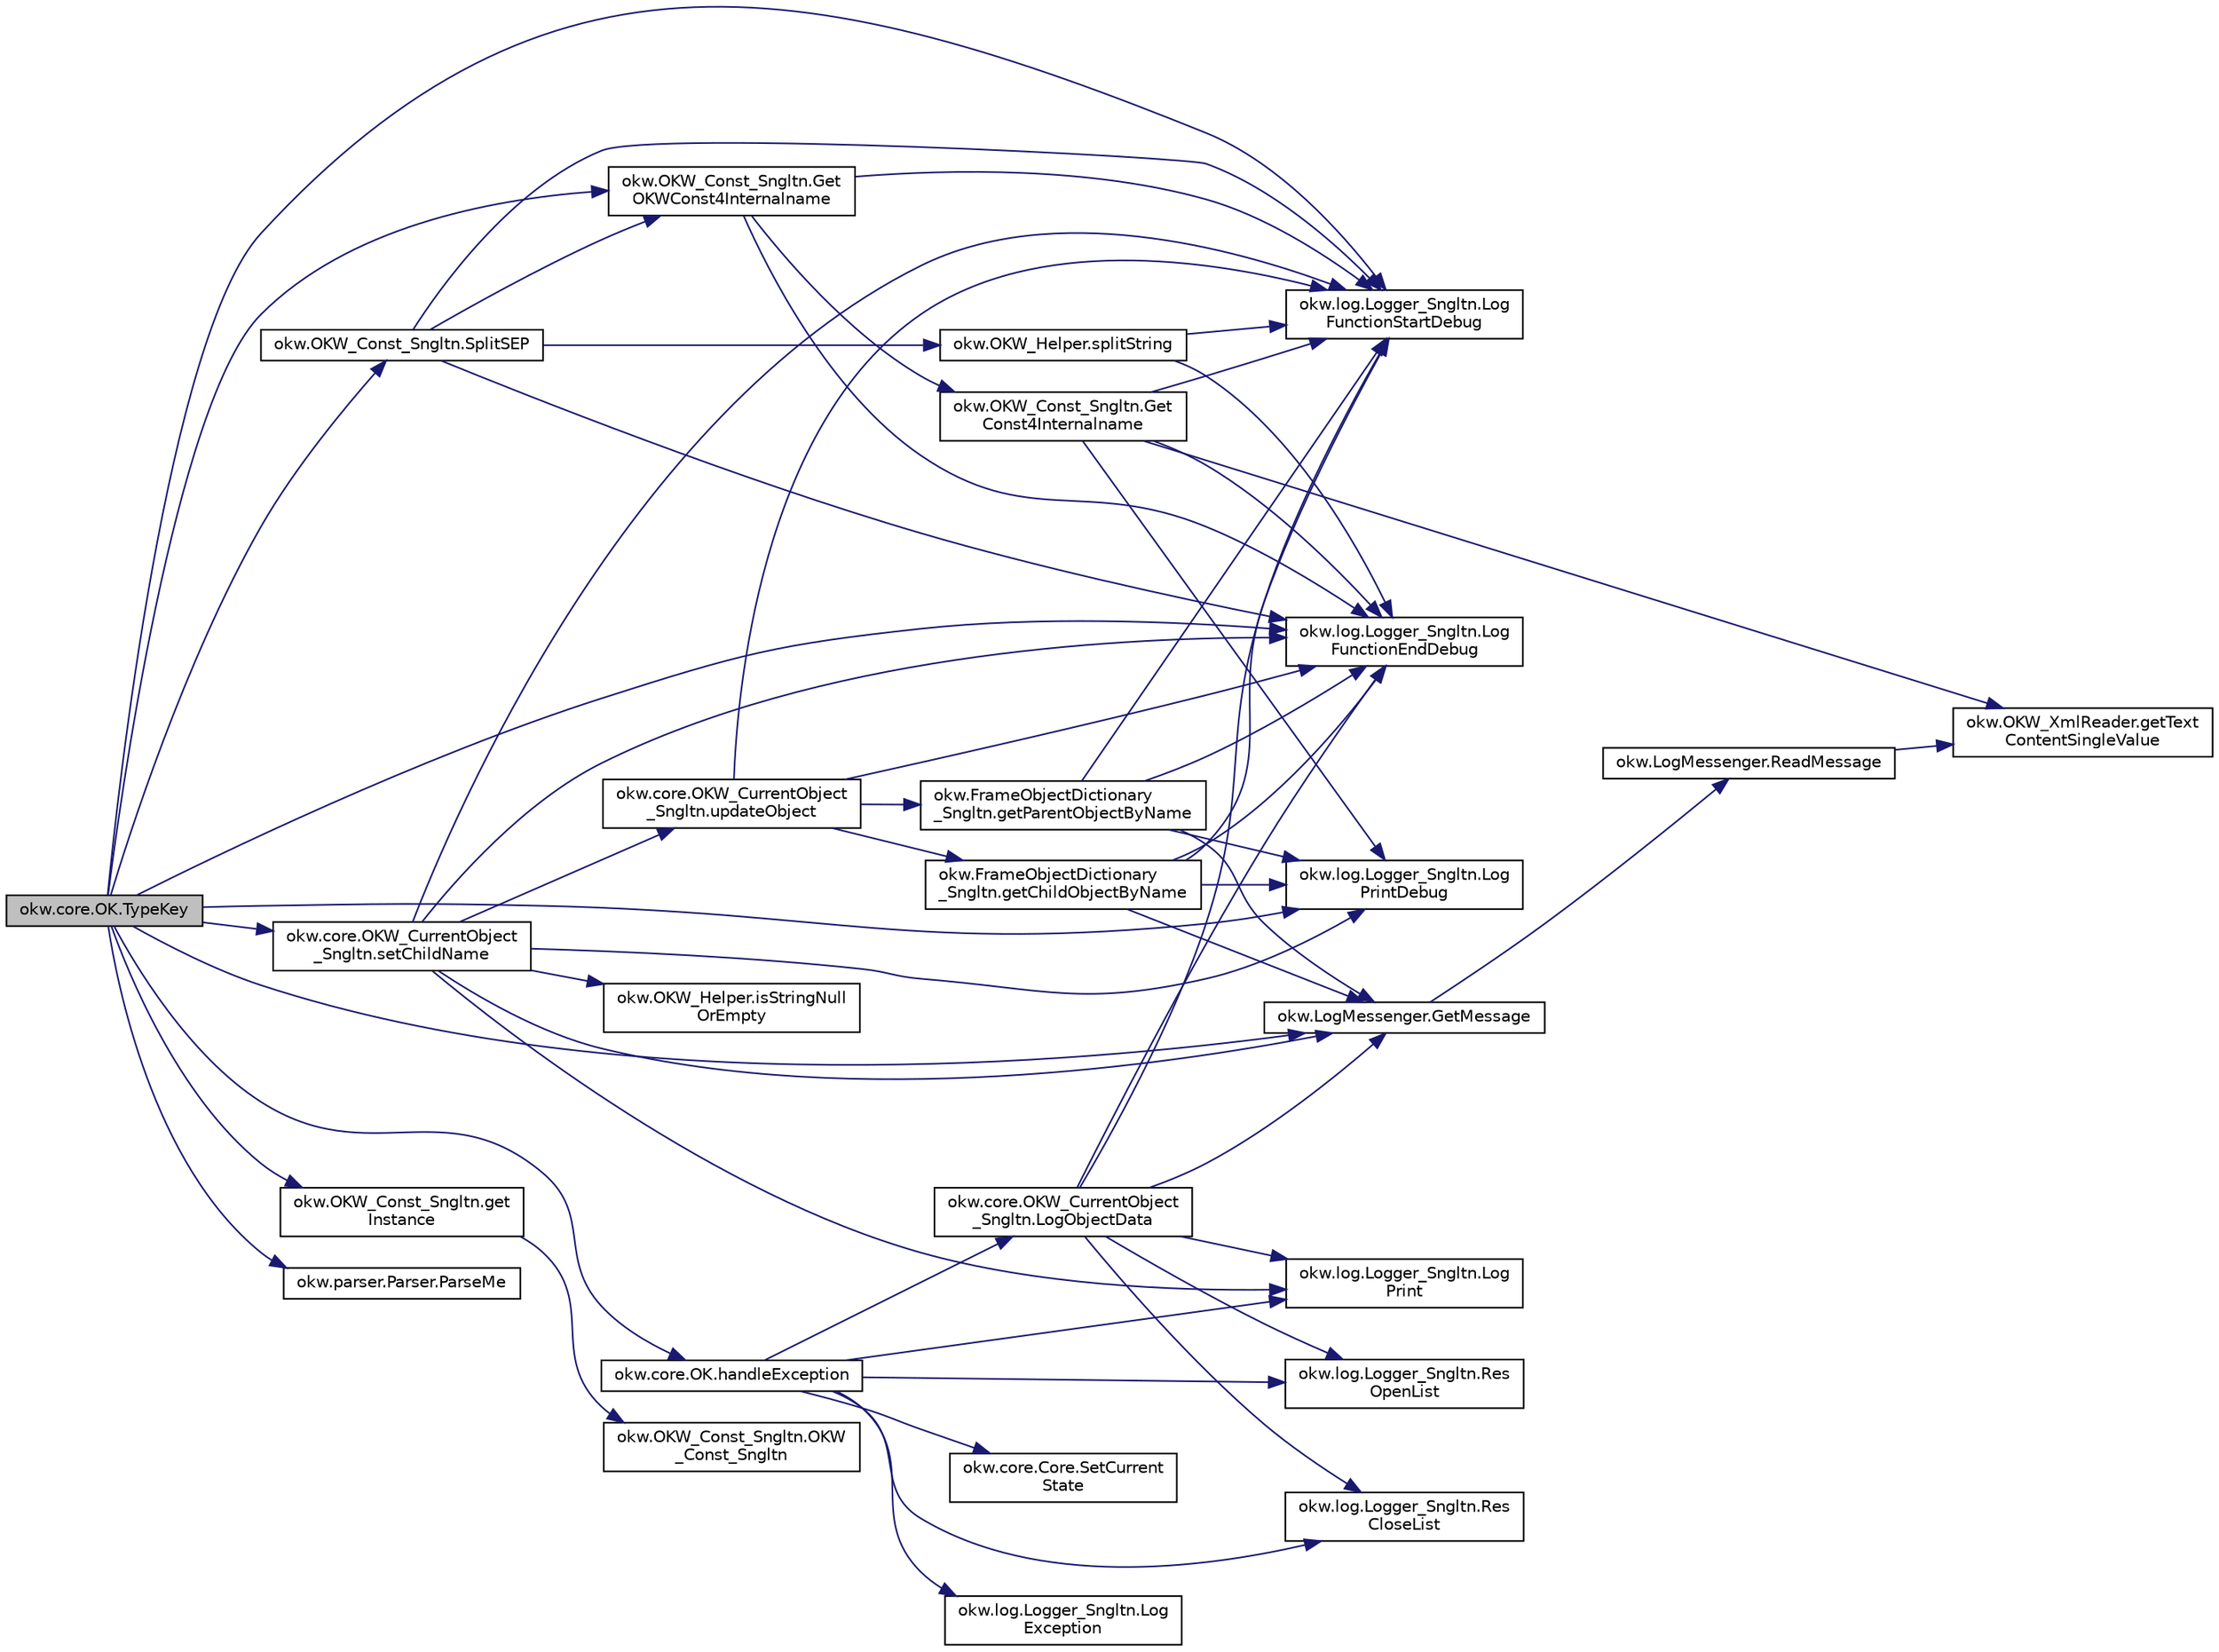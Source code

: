 digraph "okw.core.OK.TypeKey"
{
 // INTERACTIVE_SVG=YES
 // LATEX_PDF_SIZE
  edge [fontname="Helvetica",fontsize="10",labelfontname="Helvetica",labelfontsize="10"];
  node [fontname="Helvetica",fontsize="10",shape=record];
  rankdir="LR";
  Node910 [label="okw.core.OK.TypeKey",height=0.2,width=0.4,color="black", fillcolor="grey75", style="filled", fontcolor="black",tooltip="Tastatureingaben von Daten in das aktive Fensterobjekt."];
  Node910 -> Node911 [color="midnightblue",fontsize="10",style="solid",fontname="Helvetica"];
  Node911 [label="okw.log.Logger_Sngltn.Log\lFunctionStartDebug",height=0.2,width=0.4,color="black", fillcolor="white", style="filled",URL="$classokw_1_1log_1_1_logger___sngltn.html#a2d4c3d22d2a52b92873ee2f3853d9c42",tooltip="LogFunctionStartDebug:"];
  Node910 -> Node912 [color="midnightblue",fontsize="10",style="solid",fontname="Helvetica"];
  Node912 [label="okw.OKW_Const_Sngltn.get\lInstance",height=0.2,width=0.4,color="black", fillcolor="white", style="filled",URL="$classokw_1_1_o_k_w___const___sngltn.html#afdb8f095b58cbd870dbb8eb353e3b0bf",tooltip="Holt die einzige Instanz dieser Klasse."];
  Node912 -> Node913 [color="midnightblue",fontsize="10",style="solid",fontname="Helvetica"];
  Node913 [label="okw.OKW_Const_Sngltn.OKW\l_Const_Sngltn",height=0.2,width=0.4,color="black", fillcolor="white", style="filled",URL="$classokw_1_1_o_k_w___const___sngltn.html#a8404c43fc549df30d37c369c7d6e89ae",tooltip="Privater Konstruktor ohne Parameter im Entwurfsmuster Singelton initialisiert die Klasse OKW_Const."];
  Node910 -> Node914 [color="midnightblue",fontsize="10",style="solid",fontname="Helvetica"];
  Node914 [label="okw.OKW_Const_Sngltn.Get\lOKWConst4Internalname",height=0.2,width=0.4,color="black", fillcolor="white", style="filled",URL="$classokw_1_1_o_k_w___const___sngltn.html#a02c05c79f7ea6e862a81a64ce23941fd",tooltip="Methode ermittelt für Internalname und der aktuell eingestellten Sprache den Wert für OKWConst."];
  Node914 -> Node911 [color="midnightblue",fontsize="10",style="solid",fontname="Helvetica"];
  Node914 -> Node915 [color="midnightblue",fontsize="10",style="solid",fontname="Helvetica"];
  Node915 [label="okw.OKW_Const_Sngltn.Get\lConst4Internalname",height=0.2,width=0.4,color="black", fillcolor="white", style="filled",URL="$classokw_1_1_o_k_w___const___sngltn.html#a51cde06bf07e855ba4d69ff36b9a27f7",tooltip="Methode ermittelt für Internalname und der aktuell eingestellten Sprache den Wert für Const."];
  Node915 -> Node911 [color="midnightblue",fontsize="10",style="solid",fontname="Helvetica"];
  Node915 -> Node916 [color="midnightblue",fontsize="10",style="solid",fontname="Helvetica"];
  Node916 [label="okw.log.Logger_Sngltn.Log\lPrintDebug",height=0.2,width=0.4,color="black", fillcolor="white", style="filled",URL="$classokw_1_1log_1_1_logger___sngltn.html#a313f97c79ba4662d9daaf7f537dd02f4",tooltip="Loggt eine Nachricht."];
  Node915 -> Node917 [color="midnightblue",fontsize="10",style="solid",fontname="Helvetica"];
  Node917 [label="okw.OKW_XmlReader.getText\lContentSingleValue",height=0.2,width=0.4,color="black", fillcolor="white", style="filled",URL="$classokw_1_1_o_k_w___xml_reader.html#ab920b5335a2e1429c14cc5f8e79f39eb",tooltip="Lies den TextContent eines Tag."];
  Node915 -> Node918 [color="midnightblue",fontsize="10",style="solid",fontname="Helvetica"];
  Node918 [label="okw.log.Logger_Sngltn.Log\lFunctionEndDebug",height=0.2,width=0.4,color="black", fillcolor="white", style="filled",URL="$classokw_1_1log_1_1_logger___sngltn.html#a91b192a4e0381f6d02b791693d0fab84",tooltip="LogFunctionEndDebug:"];
  Node914 -> Node918 [color="midnightblue",fontsize="10",style="solid",fontname="Helvetica"];
  Node910 -> Node916 [color="midnightblue",fontsize="10",style="solid",fontname="Helvetica"];
  Node910 -> Node919 [color="midnightblue",fontsize="10",style="solid",fontname="Helvetica"];
  Node919 [label="okw.LogMessenger.GetMessage",height=0.2,width=0.4,color="black", fillcolor="white", style="filled",URL="$classokw_1_1_log_messenger.html#af225d1f037d47b3b085175c09d78bdd2",tooltip="Holt die Log-Meldung für MethodeNmae/Textkey ohne weitere Parameter."];
  Node919 -> Node920 [color="midnightblue",fontsize="10",style="solid",fontname="Helvetica"];
  Node920 [label="okw.LogMessenger.ReadMessage",height=0.2,width=0.4,color="black", fillcolor="white", style="filled",URL="$classokw_1_1_log_messenger.html#a530cd6ab82ec82a04206a2e976ec06e3",tooltip="Interne Kernfunktion holt die Log-Meldung mit Platzhaltern aus der XML-Datei."];
  Node920 -> Node917 [color="midnightblue",fontsize="10",style="solid",fontname="Helvetica"];
  Node910 -> Node921 [color="midnightblue",fontsize="10",style="solid",fontname="Helvetica"];
  Node921 [label="okw.OKW_Const_Sngltn.SplitSEP",height=0.2,width=0.4,color="black", fillcolor="white", style="filled",URL="$classokw_1_1_o_k_w___const___sngltn.html#a3851ae4f27e2ae512749767b86b3fc13",tooltip="Methode trennt einen String und wandelt diesen in einen ListString um."];
  Node921 -> Node911 [color="midnightblue",fontsize="10",style="solid",fontname="Helvetica"];
  Node921 -> Node922 [color="midnightblue",fontsize="10",style="solid",fontname="Helvetica"];
  Node922 [label="okw.OKW_Helper.splitString",height=0.2,width=0.4,color="black", fillcolor="white", style="filled",URL="$classokw_1_1_o_k_w___helper.html#a268ba5b6db697acd241f3ebea12c4194",tooltip="Splittet einen String am angegebenen Separator auf."];
  Node922 -> Node911 [color="midnightblue",fontsize="10",style="solid",fontname="Helvetica"];
  Node922 -> Node918 [color="midnightblue",fontsize="10",style="solid",fontname="Helvetica"];
  Node921 -> Node914 [color="midnightblue",fontsize="10",style="solid",fontname="Helvetica"];
  Node921 -> Node918 [color="midnightblue",fontsize="10",style="solid",fontname="Helvetica"];
  Node910 -> Node923 [color="midnightblue",fontsize="10",style="solid",fontname="Helvetica"];
  Node923 [label="okw.parser.Parser.ParseMe",height=0.2,width=0.4,color="black", fillcolor="white", style="filled",URL="$classokw_1_1parser_1_1_parser.html#a46afb901847316c744413ce473ecada3",tooltip="Parst einen _List&lt string&gt, ersetzt die Parser-Schlüsslewörter durch Werte."];
  Node910 -> Node924 [color="midnightblue",fontsize="10",style="solid",fontname="Helvetica"];
  Node924 [label="okw.core.OKW_CurrentObject\l_Sngltn.setChildName",height=0.2,width=0.4,color="black", fillcolor="white", style="filled",URL="$classokw_1_1core_1_1_o_k_w___current_object___sngltn.html#a461fa1ff29f4bc4a9798707ea7b71849",tooltip="Setzt das Kindobjekt."];
  Node924 -> Node911 [color="midnightblue",fontsize="10",style="solid",fontname="Helvetica"];
  Node924 -> Node916 [color="midnightblue",fontsize="10",style="solid",fontname="Helvetica"];
  Node924 -> Node919 [color="midnightblue",fontsize="10",style="solid",fontname="Helvetica"];
  Node924 -> Node925 [color="midnightblue",fontsize="10",style="solid",fontname="Helvetica"];
  Node925 [label="okw.OKW_Helper.isStringNull\lOrEmpty",height=0.2,width=0.4,color="black", fillcolor="white", style="filled",URL="$classokw_1_1_o_k_w___helper.html#a3a7ba0f42b29adf70574830688e72e4a",tooltip="Prüft ob der gegeben String fpsStrin null oder leer (\"\") ist."];
  Node924 -> Node926 [color="midnightblue",fontsize="10",style="solid",fontname="Helvetica"];
  Node926 [label="okw.log.Logger_Sngltn.Log\lPrint",height=0.2,width=0.4,color="black", fillcolor="white", style="filled",URL="$classokw_1_1log_1_1_logger___sngltn.html#a8ebceaddd6cc6963ddb8e08c72ea808c",tooltip="LogPrint Function: Prints the values of expressions to the results file."];
  Node924 -> Node927 [color="midnightblue",fontsize="10",style="solid",fontname="Helvetica"];
  Node927 [label="okw.core.OKW_CurrentObject\l_Sngltn.updateObject",height=0.2,width=0.4,color="black", fillcolor="white", style="filled",URL="$classokw_1_1core_1_1_o_k_w___current_object___sngltn.html#a51204f2563ba8defb737da6653705819",tooltip="Methode aktualisert zwei Werte:"];
  Node927 -> Node911 [color="midnightblue",fontsize="10",style="solid",fontname="Helvetica"];
  Node927 -> Node928 [color="midnightblue",fontsize="10",style="solid",fontname="Helvetica"];
  Node928 [label="okw.FrameObjectDictionary\l_Sngltn.getParentObjectByName",height=0.2,width=0.4,color="black", fillcolor="white", style="filled",URL="$classokw_1_1_frame_object_dictionary___sngltn.html#aeec07d71cbebe71ec3ec4d27e86d6c5c",tooltip="Die Methode liefert das Frame-Object des gegebenen FN eines Fensterobjektes zurück."];
  Node928 -> Node911 [color="midnightblue",fontsize="10",style="solid",fontname="Helvetica"];
  Node928 -> Node916 [color="midnightblue",fontsize="10",style="solid",fontname="Helvetica"];
  Node928 -> Node919 [color="midnightblue",fontsize="10",style="solid",fontname="Helvetica"];
  Node928 -> Node918 [color="midnightblue",fontsize="10",style="solid",fontname="Helvetica"];
  Node927 -> Node929 [color="midnightblue",fontsize="10",style="solid",fontname="Helvetica"];
  Node929 [label="okw.FrameObjectDictionary\l_Sngltn.getChildObjectByName",height=0.2,width=0.4,color="black", fillcolor="white", style="filled",URL="$classokw_1_1_frame_object_dictionary___sngltn.html#a0a71734828093357dfc88b5fa242e361",tooltip="Die Methode liefert das Objekt des gegebenen Kindobjekttests zurück."];
  Node929 -> Node911 [color="midnightblue",fontsize="10",style="solid",fontname="Helvetica"];
  Node929 -> Node916 [color="midnightblue",fontsize="10",style="solid",fontname="Helvetica"];
  Node929 -> Node919 [color="midnightblue",fontsize="10",style="solid",fontname="Helvetica"];
  Node929 -> Node918 [color="midnightblue",fontsize="10",style="solid",fontname="Helvetica"];
  Node927 -> Node918 [color="midnightblue",fontsize="10",style="solid",fontname="Helvetica"];
  Node924 -> Node918 [color="midnightblue",fontsize="10",style="solid",fontname="Helvetica"];
  Node910 -> Node930 [color="midnightblue",fontsize="10",style="solid",fontname="Helvetica"];
  Node930 [label="okw.core.OK.handleException",height=0.2,width=0.4,color="black", fillcolor="white", style="filled",URL="$classokw_1_1core_1_1_o_k.html#a5a6db6a457bcb71c893f5d4eb615b2b7",tooltip="Zentrale Exception-Behandlung."];
  Node930 -> Node926 [color="midnightblue",fontsize="10",style="solid",fontname="Helvetica"];
  Node930 -> Node931 [color="midnightblue",fontsize="10",style="solid",fontname="Helvetica"];
  Node931 [label="okw.log.Logger_Sngltn.Log\lException",height=0.2,width=0.4,color="black", fillcolor="white", style="filled",URL="$classokw_1_1log_1_1_logger___sngltn.html#aa29d396a2b9df1ac57079d777c548181",tooltip="LogException Function: Logs a Script Exception to the results file."];
  Node930 -> Node932 [color="midnightblue",fontsize="10",style="solid",fontname="Helvetica"];
  Node932 [label="okw.log.Logger_Sngltn.Res\lOpenList",height=0.2,width=0.4,color="black", fillcolor="white", style="filled",URL="$classokw_1_1log_1_1_logger___sngltn.html#ab4fc711bb4c754f251372ff3b14ab9c9",tooltip="Creates a new hierarchical level in the results file."];
  Node930 -> Node933 [color="midnightblue",fontsize="10",style="solid",fontname="Helvetica"];
  Node933 [label="okw.log.Logger_Sngltn.Res\lCloseList",height=0.2,width=0.4,color="black", fillcolor="white", style="filled",URL="$classokw_1_1log_1_1_logger___sngltn.html#a9b54104f7e0b4c0a473877b19dfaed56",tooltip="Closes a hierarchical level in the results file that was opened with ResOpenList."];
  Node930 -> Node934 [color="midnightblue",fontsize="10",style="solid",fontname="Helvetica"];
  Node934 [label="okw.core.OKW_CurrentObject\l_Sngltn.LogObjectData",height=0.2,width=0.4,color="black", fillcolor="white", style="filled",URL="$classokw_1_1core_1_1_o_k_w___current_object___sngltn.html#a01b48f2c86a2f91909143ee9063dfd86",tooltip="Methode gibt alle wichtigen Informationen zum aktuellen Objekt aus."];
  Node934 -> Node911 [color="midnightblue",fontsize="10",style="solid",fontname="Helvetica"];
  Node934 -> Node932 [color="midnightblue",fontsize="10",style="solid",fontname="Helvetica"];
  Node934 -> Node926 [color="midnightblue",fontsize="10",style="solid",fontname="Helvetica"];
  Node934 -> Node919 [color="midnightblue",fontsize="10",style="solid",fontname="Helvetica"];
  Node934 -> Node933 [color="midnightblue",fontsize="10",style="solid",fontname="Helvetica"];
  Node934 -> Node918 [color="midnightblue",fontsize="10",style="solid",fontname="Helvetica"];
  Node930 -> Node935 [color="midnightblue",fontsize="10",style="solid",fontname="Helvetica"];
  Node935 [label="okw.core.Core.SetCurrent\lState",height=0.2,width=0.4,color="black", fillcolor="white", style="filled",URL="$classokw_1_1core_1_1_core.html#aafe6e3d88e810dabf350b37058d4af97",tooltip="Setter zum Setzen des aktuellen Zustandes."];
  Node910 -> Node918 [color="midnightblue",fontsize="10",style="solid",fontname="Helvetica"];
}

